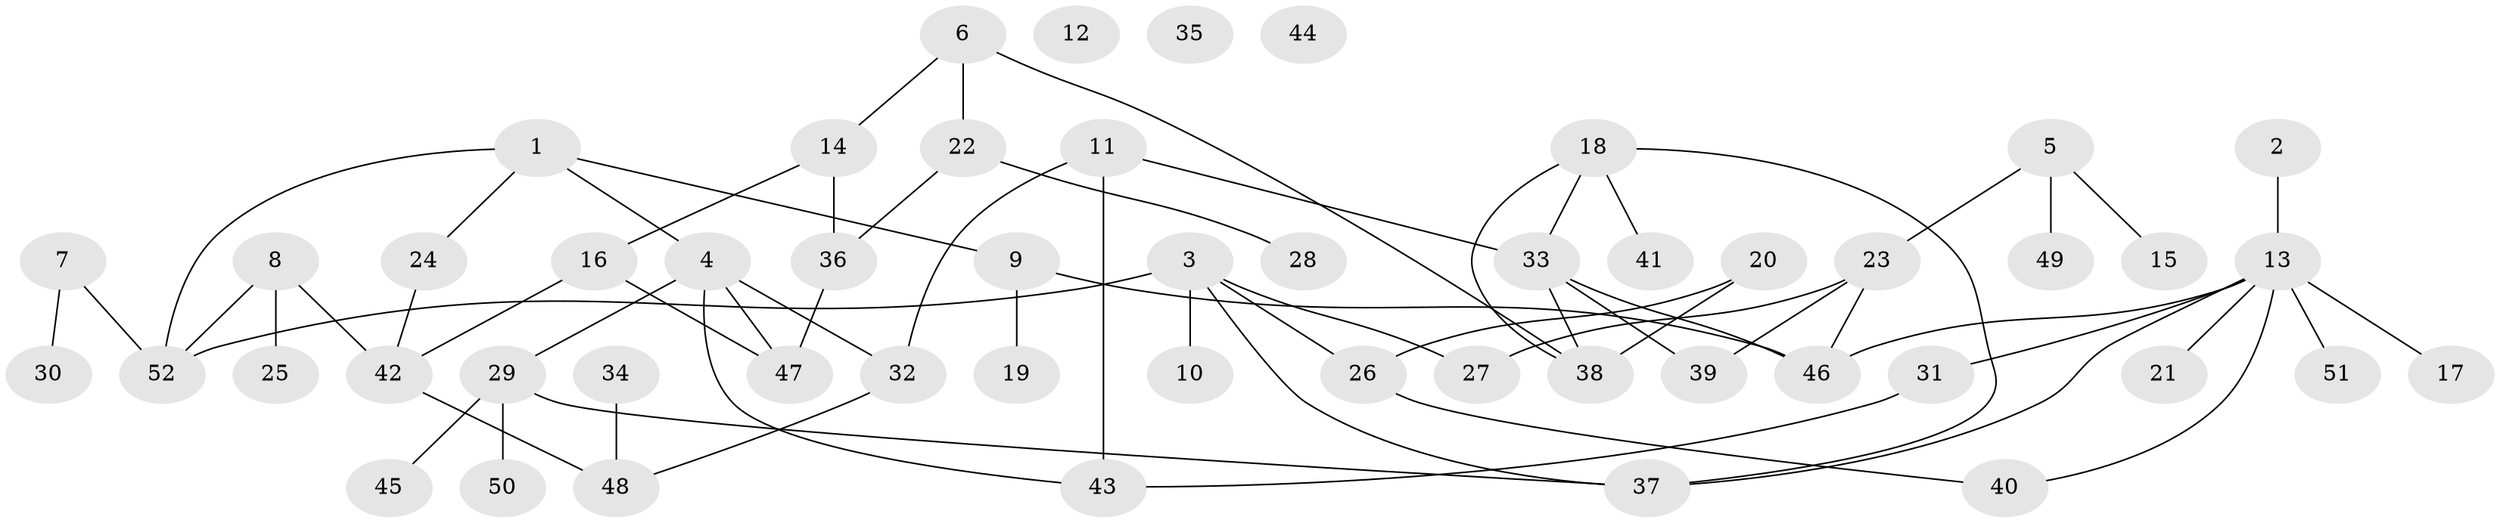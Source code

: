 // Generated by graph-tools (version 1.1) at 2025/00/03/09/25 03:00:42]
// undirected, 52 vertices, 65 edges
graph export_dot {
graph [start="1"]
  node [color=gray90,style=filled];
  1;
  2;
  3;
  4;
  5;
  6;
  7;
  8;
  9;
  10;
  11;
  12;
  13;
  14;
  15;
  16;
  17;
  18;
  19;
  20;
  21;
  22;
  23;
  24;
  25;
  26;
  27;
  28;
  29;
  30;
  31;
  32;
  33;
  34;
  35;
  36;
  37;
  38;
  39;
  40;
  41;
  42;
  43;
  44;
  45;
  46;
  47;
  48;
  49;
  50;
  51;
  52;
  1 -- 4;
  1 -- 9;
  1 -- 24;
  1 -- 52;
  2 -- 13;
  3 -- 10;
  3 -- 26;
  3 -- 27;
  3 -- 37;
  3 -- 52;
  4 -- 29;
  4 -- 32;
  4 -- 43;
  4 -- 47;
  5 -- 15;
  5 -- 23;
  5 -- 49;
  6 -- 14;
  6 -- 22;
  6 -- 38;
  7 -- 30;
  7 -- 52;
  8 -- 25;
  8 -- 42;
  8 -- 52;
  9 -- 19;
  9 -- 46;
  11 -- 32;
  11 -- 33;
  11 -- 43;
  13 -- 17;
  13 -- 21;
  13 -- 31;
  13 -- 37;
  13 -- 40;
  13 -- 46;
  13 -- 51;
  14 -- 16;
  14 -- 36;
  16 -- 42;
  16 -- 47;
  18 -- 33;
  18 -- 37;
  18 -- 38;
  18 -- 41;
  20 -- 26;
  20 -- 38;
  22 -- 28;
  22 -- 36;
  23 -- 27;
  23 -- 39;
  23 -- 46;
  24 -- 42;
  26 -- 40;
  29 -- 37;
  29 -- 45;
  29 -- 50;
  31 -- 43;
  32 -- 48;
  33 -- 38;
  33 -- 39;
  33 -- 46;
  34 -- 48;
  36 -- 47;
  42 -- 48;
}
